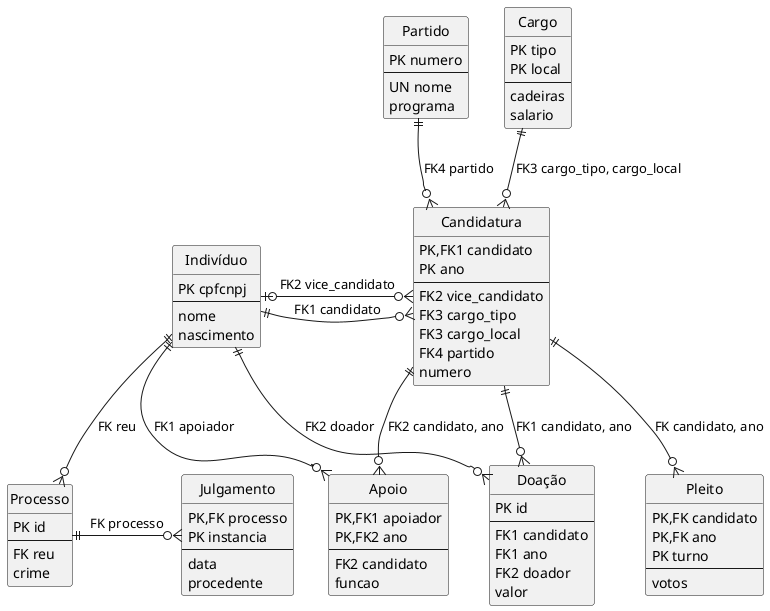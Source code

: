 @startuml
hide circle

entity Indivíduo {
    PK cpfcnpj
    --
    nome
    nascimento
}
entity Partido {
    PK numero
    --
    UN nome
    programa
}
entity Cargo {
    PK tipo
    PK local
    --
    cadeiras
    salario
}
entity Processo{
    PK id
    --
    FK reu
    crime
}
entity Julgamento {
    PK,FK processo
    PK instancia
    --
    data
    procedente
}
entity Candidatura {
    PK,FK1 candidato
    PK ano
    --
    FK2 vice_candidato
    FK3 cargo_tipo
    FK3 cargo_local
    FK4 partido
    numero
}
entity Pleito {
    PK,FK candidato
    PK,FK ano
    PK turno
    --
    votos
}
entity Apoio {
    PK,FK1 apoiador
    PK,FK2 ano
    --
    FK2 candidato
    funcao
}
entity Doação {
    PK id
    --
    FK1 candidato
    FK1 ano
    FK2 doador
    valor
}

Indivíduo ||--o{ Processo: "FK reu"
Processo ||-o{ Julgamento: "FK processo"
Indivíduo ||-o{ Candidatura: "FK1 candidato"
Indivíduo |o--o{ Candidatura: "FK2 vice_candidato"
Partido ||--o{ Candidatura: "FK4 partido"
Cargo ||--o{ Candidatura: "FK3 cargo_tipo, cargo_local"
Indivíduo ||--o{ Apoio: "FK1 apoiador"
Candidatura ||--o{ Apoio: "FK2 candidato, ano"
Indivíduo ||--o{ Doação: "FK2 doador"
Candidatura ||--o{ Doação: "FK1 candidato, ano"
Candidatura ||--o{ Pleito: "FK candidato, ano"

@enduml
